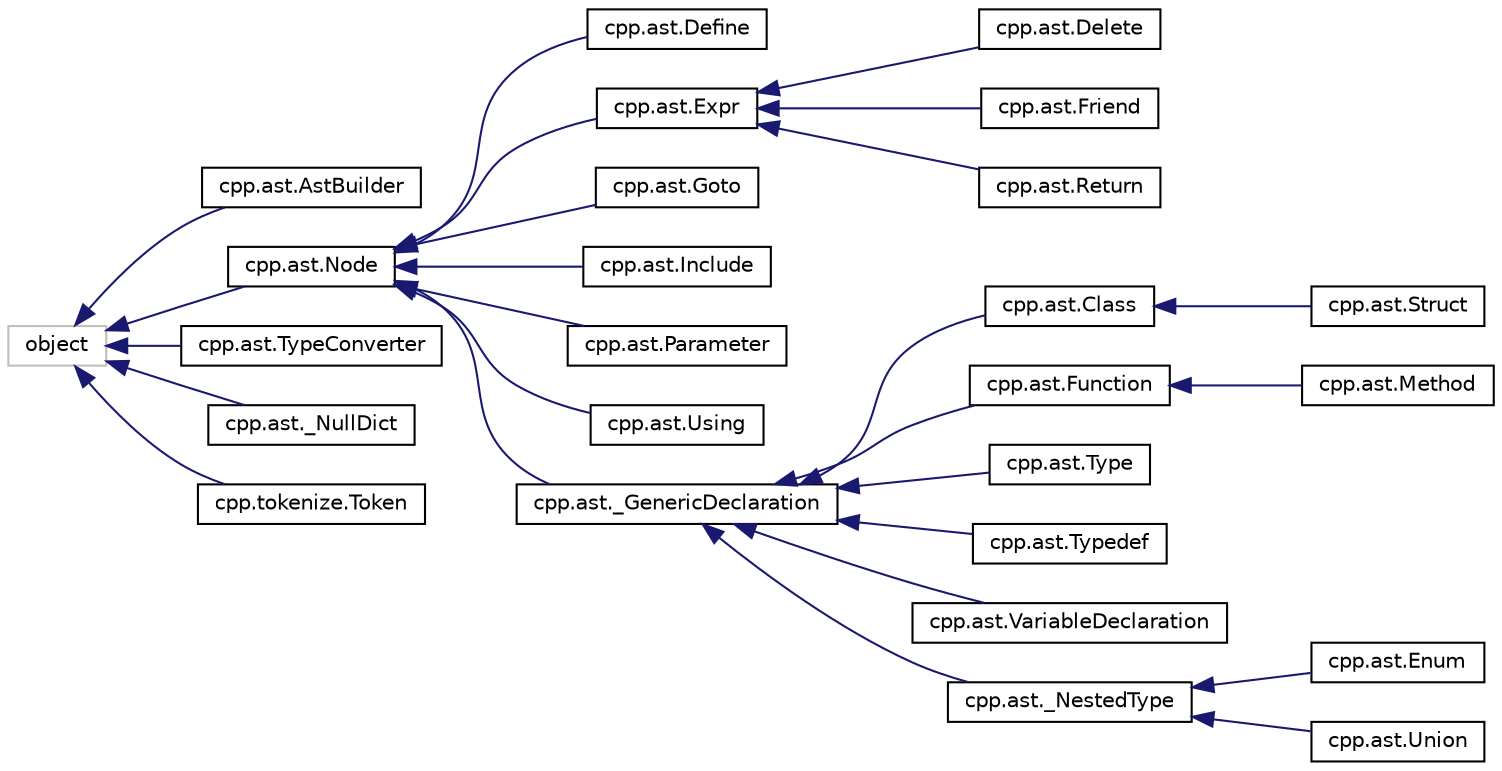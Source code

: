 digraph "类继承关系图"
{
 // LATEX_PDF_SIZE
  edge [fontname="Helvetica",fontsize="10",labelfontname="Helvetica",labelfontsize="10"];
  node [fontname="Helvetica",fontsize="10",shape=record];
  rankdir="LR";
  Node864 [label="object",height=0.2,width=0.4,color="grey75", fillcolor="white", style="filled",tooltip=" "];
  Node864 -> Node0 [dir="back",color="midnightblue",fontsize="10",style="solid",fontname="Helvetica"];
  Node0 [label="cpp.ast.AstBuilder",height=0.2,width=0.4,color="black", fillcolor="white", style="filled",URL="$classcpp_1_1ast_1_1AstBuilder.html",tooltip=" "];
  Node864 -> Node866 [dir="back",color="midnightblue",fontsize="10",style="solid",fontname="Helvetica"];
  Node866 [label="cpp.ast.Node",height=0.2,width=0.4,color="black", fillcolor="white", style="filled",URL="$classcpp_1_1ast_1_1Node.html",tooltip=" "];
  Node866 -> Node867 [dir="back",color="midnightblue",fontsize="10",style="solid",fontname="Helvetica"];
  Node867 [label="cpp.ast.Define",height=0.2,width=0.4,color="black", fillcolor="white", style="filled",URL="$classcpp_1_1ast_1_1Define.html",tooltip=" "];
  Node866 -> Node868 [dir="back",color="midnightblue",fontsize="10",style="solid",fontname="Helvetica"];
  Node868 [label="cpp.ast.Expr",height=0.2,width=0.4,color="black", fillcolor="white", style="filled",URL="$classcpp_1_1ast_1_1Expr.html",tooltip=" "];
  Node868 -> Node869 [dir="back",color="midnightblue",fontsize="10",style="solid",fontname="Helvetica"];
  Node869 [label="cpp.ast.Delete",height=0.2,width=0.4,color="black", fillcolor="white", style="filled",URL="$classcpp_1_1ast_1_1Delete.html",tooltip=" "];
  Node868 -> Node870 [dir="back",color="midnightblue",fontsize="10",style="solid",fontname="Helvetica"];
  Node870 [label="cpp.ast.Friend",height=0.2,width=0.4,color="black", fillcolor="white", style="filled",URL="$classcpp_1_1ast_1_1Friend.html",tooltip=" "];
  Node868 -> Node871 [dir="back",color="midnightblue",fontsize="10",style="solid",fontname="Helvetica"];
  Node871 [label="cpp.ast.Return",height=0.2,width=0.4,color="black", fillcolor="white", style="filled",URL="$classcpp_1_1ast_1_1Return.html",tooltip=" "];
  Node866 -> Node872 [dir="back",color="midnightblue",fontsize="10",style="solid",fontname="Helvetica"];
  Node872 [label="cpp.ast.Goto",height=0.2,width=0.4,color="black", fillcolor="white", style="filled",URL="$classcpp_1_1ast_1_1Goto.html",tooltip=" "];
  Node866 -> Node873 [dir="back",color="midnightblue",fontsize="10",style="solid",fontname="Helvetica"];
  Node873 [label="cpp.ast.Include",height=0.2,width=0.4,color="black", fillcolor="white", style="filled",URL="$classcpp_1_1ast_1_1Include.html",tooltip=" "];
  Node866 -> Node874 [dir="back",color="midnightblue",fontsize="10",style="solid",fontname="Helvetica"];
  Node874 [label="cpp.ast.Parameter",height=0.2,width=0.4,color="black", fillcolor="white", style="filled",URL="$classcpp_1_1ast_1_1Parameter.html",tooltip=" "];
  Node866 -> Node875 [dir="back",color="midnightblue",fontsize="10",style="solid",fontname="Helvetica"];
  Node875 [label="cpp.ast.Using",height=0.2,width=0.4,color="black", fillcolor="white", style="filled",URL="$classcpp_1_1ast_1_1Using.html",tooltip=" "];
  Node866 -> Node876 [dir="back",color="midnightblue",fontsize="10",style="solid",fontname="Helvetica"];
  Node876 [label="cpp.ast._GenericDeclaration",height=0.2,width=0.4,color="black", fillcolor="white", style="filled",URL="$classcpp_1_1ast_1_1__GenericDeclaration.html",tooltip=" "];
  Node876 -> Node877 [dir="back",color="midnightblue",fontsize="10",style="solid",fontname="Helvetica"];
  Node877 [label="cpp.ast.Class",height=0.2,width=0.4,color="black", fillcolor="white", style="filled",URL="$classcpp_1_1ast_1_1Class.html",tooltip=" "];
  Node877 -> Node878 [dir="back",color="midnightblue",fontsize="10",style="solid",fontname="Helvetica"];
  Node878 [label="cpp.ast.Struct",height=0.2,width=0.4,color="black", fillcolor="white", style="filled",URL="$classcpp_1_1ast_1_1Struct.html",tooltip=" "];
  Node876 -> Node879 [dir="back",color="midnightblue",fontsize="10",style="solid",fontname="Helvetica"];
  Node879 [label="cpp.ast.Function",height=0.2,width=0.4,color="black", fillcolor="white", style="filled",URL="$classcpp_1_1ast_1_1Function.html",tooltip=" "];
  Node879 -> Node880 [dir="back",color="midnightblue",fontsize="10",style="solid",fontname="Helvetica"];
  Node880 [label="cpp.ast.Method",height=0.2,width=0.4,color="black", fillcolor="white", style="filled",URL="$classcpp_1_1ast_1_1Method.html",tooltip=" "];
  Node876 -> Node881 [dir="back",color="midnightblue",fontsize="10",style="solid",fontname="Helvetica"];
  Node881 [label="cpp.ast.Type",height=0.2,width=0.4,color="black", fillcolor="white", style="filled",URL="$classcpp_1_1ast_1_1Type.html",tooltip=" "];
  Node876 -> Node882 [dir="back",color="midnightblue",fontsize="10",style="solid",fontname="Helvetica"];
  Node882 [label="cpp.ast.Typedef",height=0.2,width=0.4,color="black", fillcolor="white", style="filled",URL="$classcpp_1_1ast_1_1Typedef.html",tooltip=" "];
  Node876 -> Node883 [dir="back",color="midnightblue",fontsize="10",style="solid",fontname="Helvetica"];
  Node883 [label="cpp.ast.VariableDeclaration",height=0.2,width=0.4,color="black", fillcolor="white", style="filled",URL="$classcpp_1_1ast_1_1VariableDeclaration.html",tooltip=" "];
  Node876 -> Node884 [dir="back",color="midnightblue",fontsize="10",style="solid",fontname="Helvetica"];
  Node884 [label="cpp.ast._NestedType",height=0.2,width=0.4,color="black", fillcolor="white", style="filled",URL="$classcpp_1_1ast_1_1__NestedType.html",tooltip=" "];
  Node884 -> Node885 [dir="back",color="midnightblue",fontsize="10",style="solid",fontname="Helvetica"];
  Node885 [label="cpp.ast.Enum",height=0.2,width=0.4,color="black", fillcolor="white", style="filled",URL="$classcpp_1_1ast_1_1Enum.html",tooltip=" "];
  Node884 -> Node886 [dir="back",color="midnightblue",fontsize="10",style="solid",fontname="Helvetica"];
  Node886 [label="cpp.ast.Union",height=0.2,width=0.4,color="black", fillcolor="white", style="filled",URL="$classcpp_1_1ast_1_1Union.html",tooltip=" "];
  Node864 -> Node887 [dir="back",color="midnightblue",fontsize="10",style="solid",fontname="Helvetica"];
  Node887 [label="cpp.ast.TypeConverter",height=0.2,width=0.4,color="black", fillcolor="white", style="filled",URL="$classcpp_1_1ast_1_1TypeConverter.html",tooltip=" "];
  Node864 -> Node888 [dir="back",color="midnightblue",fontsize="10",style="solid",fontname="Helvetica"];
  Node888 [label="cpp.ast._NullDict",height=0.2,width=0.4,color="black", fillcolor="white", style="filled",URL="$classcpp_1_1ast_1_1__NullDict.html",tooltip=" "];
  Node864 -> Node889 [dir="back",color="midnightblue",fontsize="10",style="solid",fontname="Helvetica"];
  Node889 [label="cpp.tokenize.Token",height=0.2,width=0.4,color="black", fillcolor="white", style="filled",URL="$classcpp_1_1tokenize_1_1Token.html",tooltip=" "];
}
